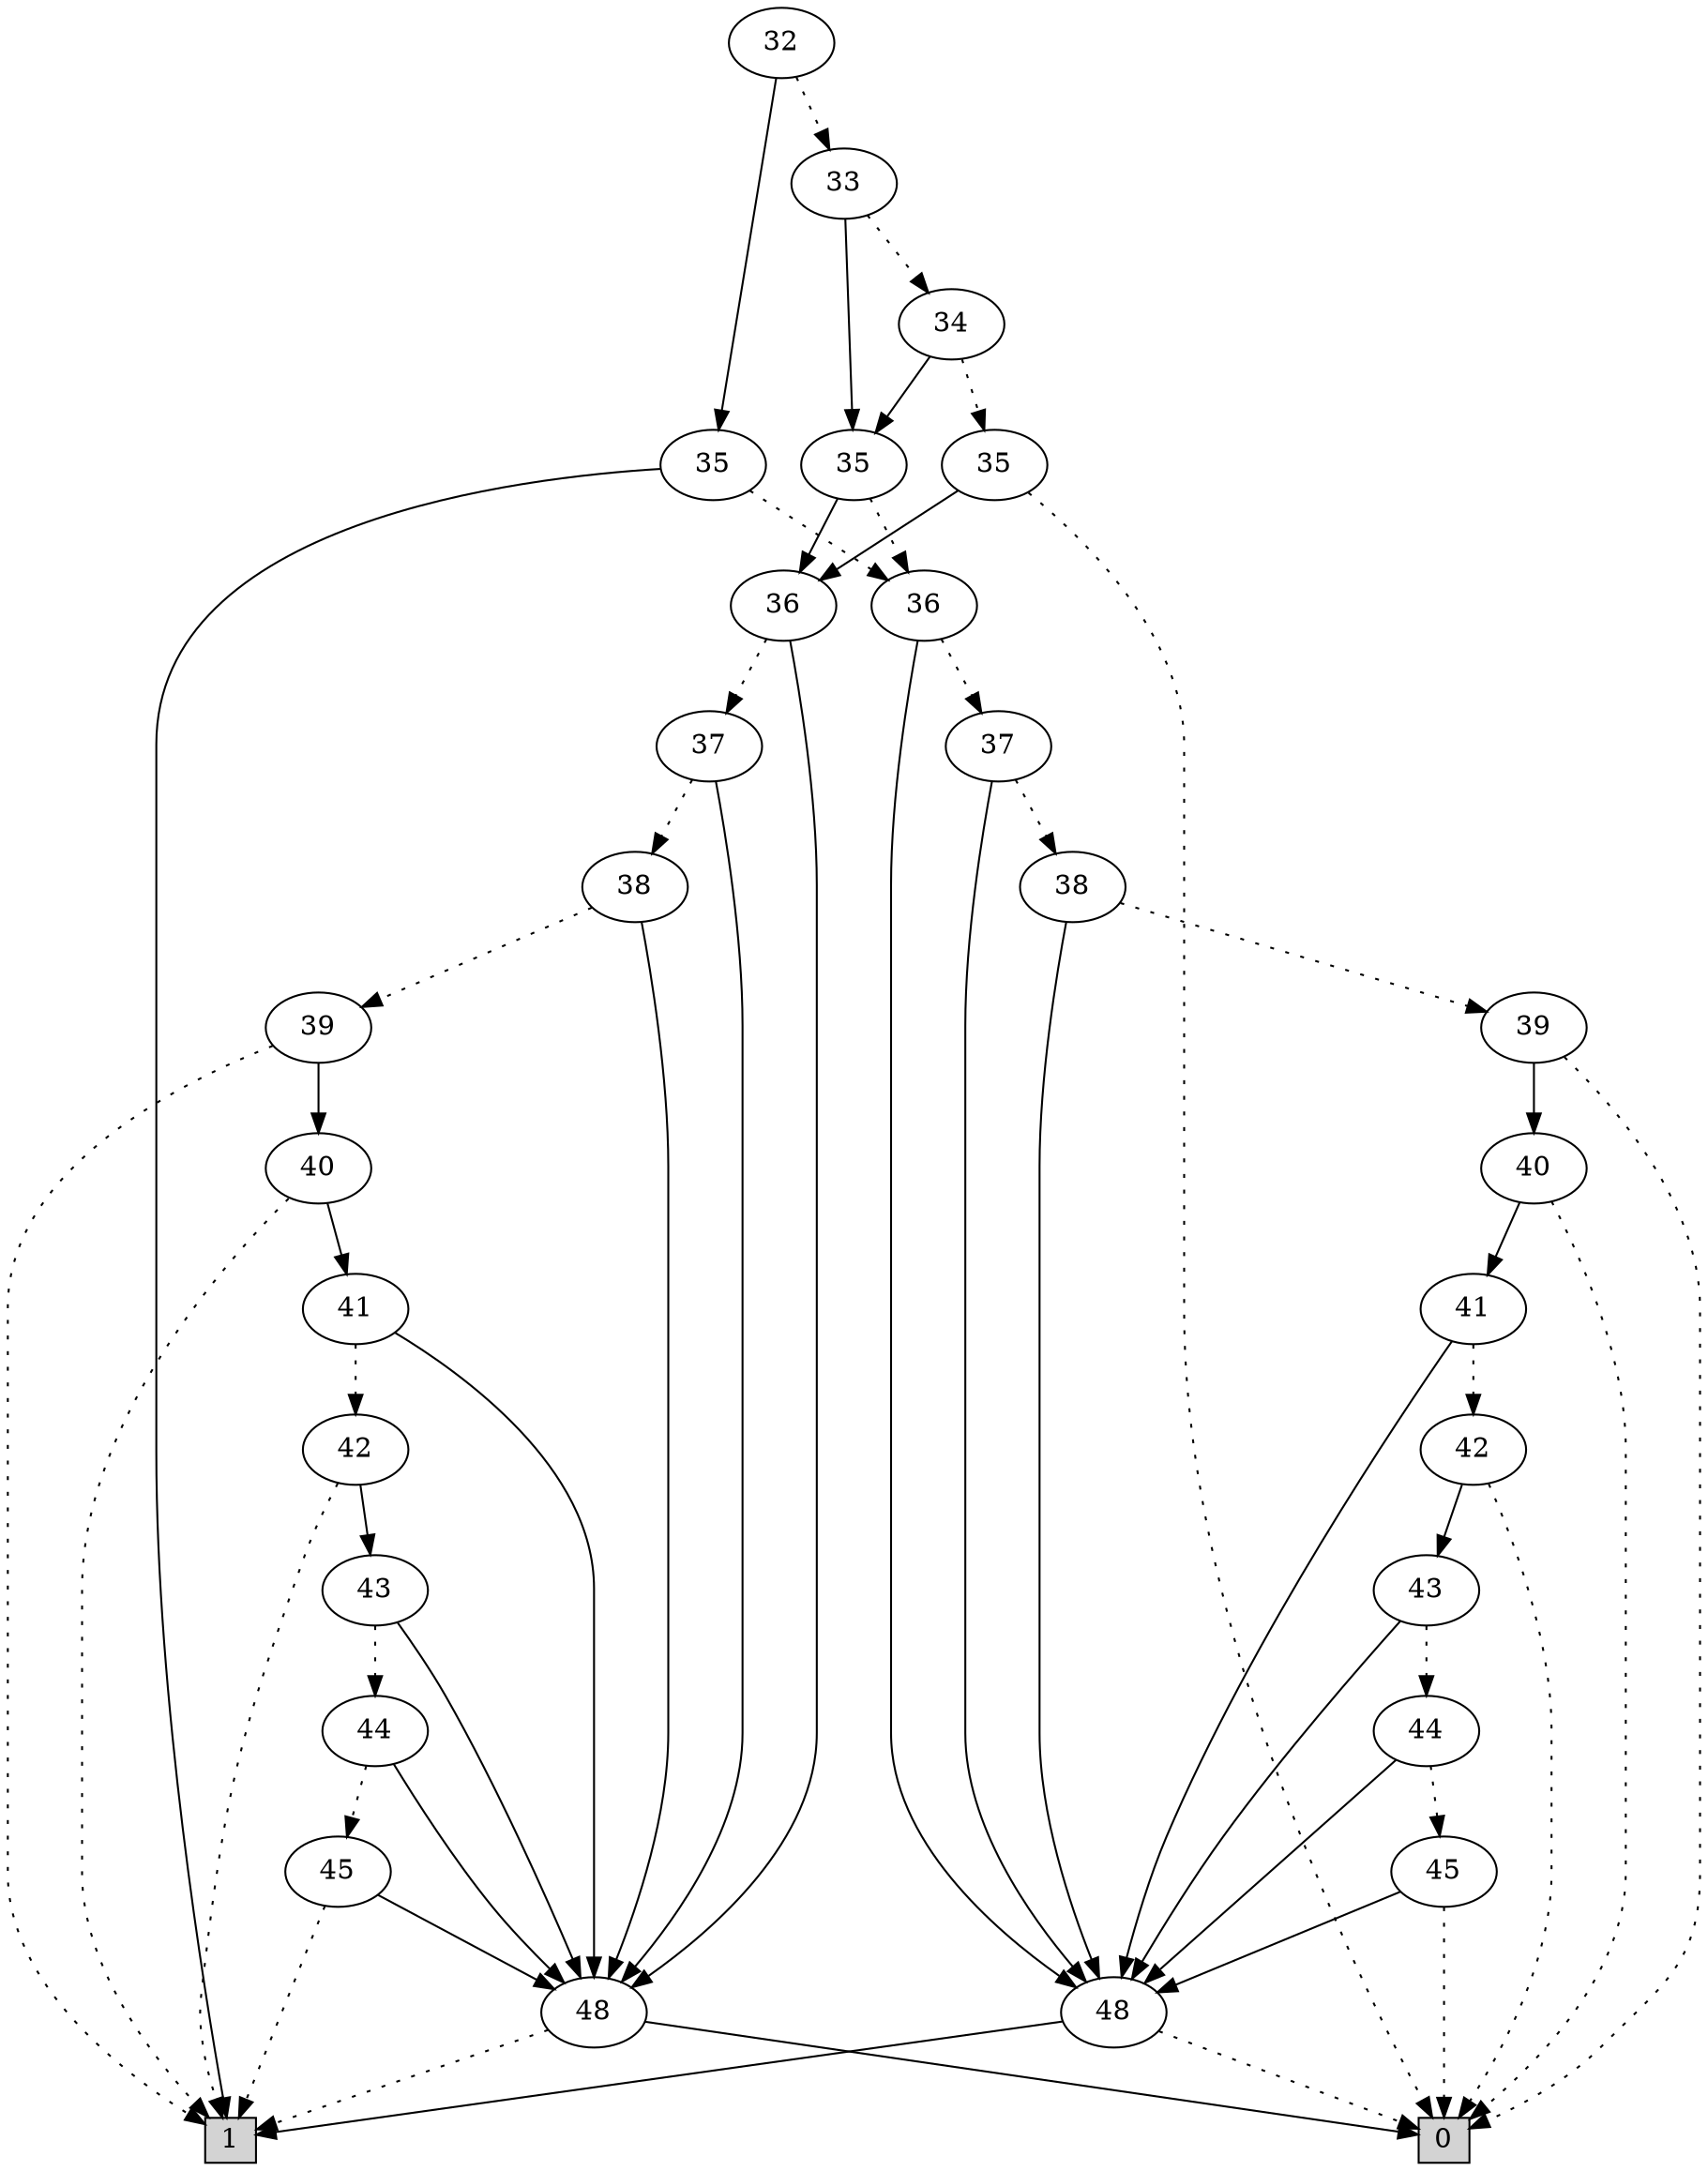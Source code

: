 digraph G {
0 [shape=box, label="0", style=filled, shape=box, height=0.3, width=0.3];
1 [shape=box, label="1", style=filled, shape=box, height=0.3, width=0.3];
482 [label="32"];
482 -> 480 [style=dotted];
482 -> 481 [style=filled];
480 [label="33"];
480 -> 479 [style=dotted];
480 -> 478 [style=filled];
479 [label="34"];
479 -> 471 [style=dotted];
479 -> 478 [style=filled];
471 [label="35"];
471 -> 0 [style=dotted];
471 -> 400 [style=filled];
400 [label="36"];
400 -> 399 [style=dotted];
400 -> 99 [style=filled];
399 [label="37"];
399 -> 398 [style=dotted];
399 -> 99 [style=filled];
398 [label="38"];
398 -> 397 [style=dotted];
398 -> 99 [style=filled];
397 [label="39"];
397 -> 1 [style=dotted];
397 -> 396 [style=filled];
396 [label="40"];
396 -> 1 [style=dotted];
396 -> 395 [style=filled];
395 [label="41"];
395 -> 394 [style=dotted];
395 -> 99 [style=filled];
394 [label="42"];
394 -> 1 [style=dotted];
394 -> 393 [style=filled];
393 [label="43"];
393 -> 392 [style=dotted];
393 -> 99 [style=filled];
392 [label="44"];
392 -> 391 [style=dotted];
392 -> 99 [style=filled];
391 [label="45"];
391 -> 1 [style=dotted];
391 -> 99 [style=filled];
99 [label="48"];
99 -> 1 [style=dotted];
99 -> 0 [style=filled];
478 [label="35"];
478 -> 390 [style=dotted];
478 -> 400 [style=filled];
390 [label="36"];
390 -> 389 [style=dotted];
390 -> 98 [style=filled];
389 [label="37"];
389 -> 388 [style=dotted];
389 -> 98 [style=filled];
388 [label="38"];
388 -> 387 [style=dotted];
388 -> 98 [style=filled];
387 [label="39"];
387 -> 0 [style=dotted];
387 -> 386 [style=filled];
386 [label="40"];
386 -> 0 [style=dotted];
386 -> 385 [style=filled];
385 [label="41"];
385 -> 384 [style=dotted];
385 -> 98 [style=filled];
384 [label="42"];
384 -> 0 [style=dotted];
384 -> 383 [style=filled];
383 [label="43"];
383 -> 382 [style=dotted];
383 -> 98 [style=filled];
382 [label="44"];
382 -> 381 [style=dotted];
382 -> 98 [style=filled];
381 [label="45"];
381 -> 0 [style=dotted];
381 -> 98 [style=filled];
98 [label="48"];
98 -> 0 [style=dotted];
98 -> 1 [style=filled];
481 [label="35"];
481 -> 390 [style=dotted];
481 -> 1 [style=filled];
}
